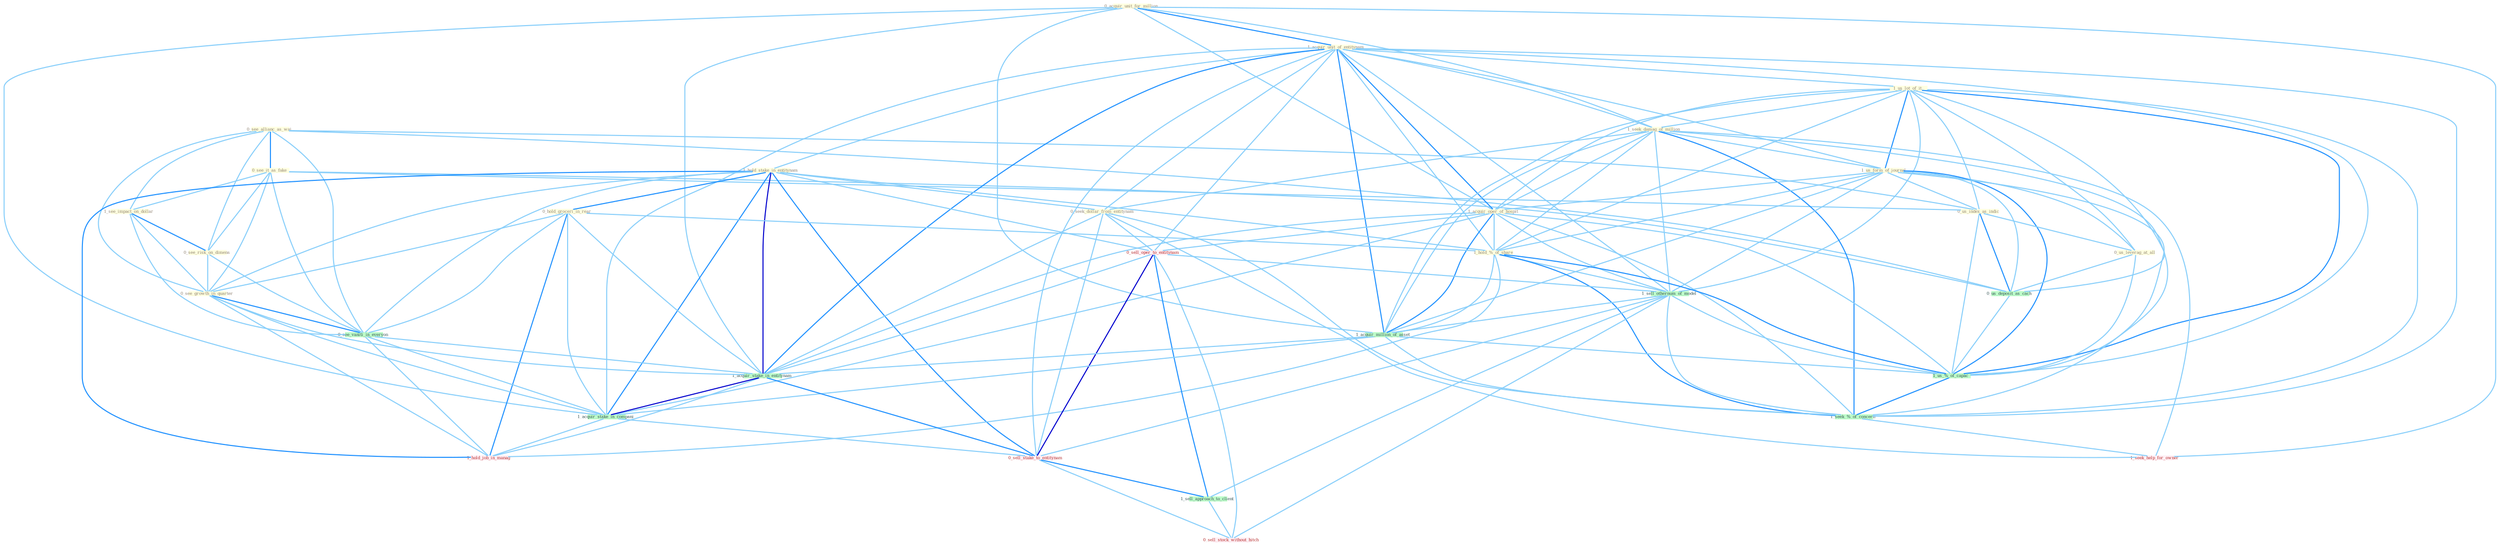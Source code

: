 Graph G{ 
    node
    [shape=polygon,style=filled,width=.5,height=.06,color="#BDFCC9",fixedsize=true,fontsize=4,
    fontcolor="#2f4f4f"];
    {node
    [color="#ffffe0", fontcolor="#8b7d6b"] "0_see_allianc_as_wai " "0_see_it_as_fake " "0_acquir_unit_for_million " "1_acquir_unit_of_entitynam " "1_us_lot_of_it " "1_see_impact_on_dollar " "1_seek_damag_of_million " "1_hold_stake_in_entitynam " "0_seek_dollar_from_entitynam " "1_us_form_of_journal " "1_acquir_oper_of_hospit " "0_hold_groceri_in_rear " "0_see_risk_on_dimens " "0_us_index_as_indic " "1_hold_%_of_share " "0_us_leverag_at_all " "0_see_growth_in_quarter "}
{node [color="#fff0f5", fontcolor="#b22222"] "0_sell_oper_to_entitynam " "0_sell_stake_to_entitynam " "1_hold_job_in_manag " "0_sell_stock_without_hitch " "1_seek_help_for_owner "}
edge [color="#B0E2FF"];

	"0_see_allianc_as_wai " -- "0_see_it_as_fake " [w="2", color="#1e90ff" , len=0.8];
	"0_see_allianc_as_wai " -- "1_see_impact_on_dollar " [w="1", color="#87cefa" ];
	"0_see_allianc_as_wai " -- "0_see_risk_on_dimens " [w="1", color="#87cefa" ];
	"0_see_allianc_as_wai " -- "0_us_index_as_indic " [w="1", color="#87cefa" ];
	"0_see_allianc_as_wai " -- "0_see_growth_in_quarter " [w="1", color="#87cefa" ];
	"0_see_allianc_as_wai " -- "0_see_vaniti_in_everyon " [w="1", color="#87cefa" ];
	"0_see_allianc_as_wai " -- "0_us_deposit_as_cach " [w="1", color="#87cefa" ];
	"0_see_it_as_fake " -- "1_see_impact_on_dollar " [w="1", color="#87cefa" ];
	"0_see_it_as_fake " -- "0_see_risk_on_dimens " [w="1", color="#87cefa" ];
	"0_see_it_as_fake " -- "0_us_index_as_indic " [w="1", color="#87cefa" ];
	"0_see_it_as_fake " -- "0_see_growth_in_quarter " [w="1", color="#87cefa" ];
	"0_see_it_as_fake " -- "0_see_vaniti_in_everyon " [w="1", color="#87cefa" ];
	"0_see_it_as_fake " -- "0_us_deposit_as_cach " [w="1", color="#87cefa" ];
	"0_acquir_unit_for_million " -- "1_acquir_unit_of_entitynam " [w="2", color="#1e90ff" , len=0.8];
	"0_acquir_unit_for_million " -- "1_seek_damag_of_million " [w="1", color="#87cefa" ];
	"0_acquir_unit_for_million " -- "1_acquir_oper_of_hospit " [w="1", color="#87cefa" ];
	"0_acquir_unit_for_million " -- "1_acquir_million_of_asset " [w="1", color="#87cefa" ];
	"0_acquir_unit_for_million " -- "1_acquir_stake_in_entitynam " [w="1", color="#87cefa" ];
	"0_acquir_unit_for_million " -- "1_acquir_stake_in_compani " [w="1", color="#87cefa" ];
	"0_acquir_unit_for_million " -- "1_seek_help_for_owner " [w="1", color="#87cefa" ];
	"1_acquir_unit_of_entitynam " -- "1_us_lot_of_it " [w="1", color="#87cefa" ];
	"1_acquir_unit_of_entitynam " -- "1_seek_damag_of_million " [w="1", color="#87cefa" ];
	"1_acquir_unit_of_entitynam " -- "1_hold_stake_in_entitynam " [w="1", color="#87cefa" ];
	"1_acquir_unit_of_entitynam " -- "0_seek_dollar_from_entitynam " [w="1", color="#87cefa" ];
	"1_acquir_unit_of_entitynam " -- "1_us_form_of_journal " [w="1", color="#87cefa" ];
	"1_acquir_unit_of_entitynam " -- "1_acquir_oper_of_hospit " [w="2", color="#1e90ff" , len=0.8];
	"1_acquir_unit_of_entitynam " -- "1_hold_%_of_share " [w="1", color="#87cefa" ];
	"1_acquir_unit_of_entitynam " -- "0_sell_oper_to_entitynam " [w="1", color="#87cefa" ];
	"1_acquir_unit_of_entitynam " -- "1_sell_othernum_of_model " [w="1", color="#87cefa" ];
	"1_acquir_unit_of_entitynam " -- "1_acquir_million_of_asset " [w="2", color="#1e90ff" , len=0.8];
	"1_acquir_unit_of_entitynam " -- "1_acquir_stake_in_entitynam " [w="2", color="#1e90ff" , len=0.8];
	"1_acquir_unit_of_entitynam " -- "1_acquir_stake_in_compani " [w="1", color="#87cefa" ];
	"1_acquir_unit_of_entitynam " -- "0_sell_stake_to_entitynam " [w="1", color="#87cefa" ];
	"1_acquir_unit_of_entitynam " -- "1_us_%_of_capac " [w="1", color="#87cefa" ];
	"1_acquir_unit_of_entitynam " -- "1_seek_%_of_concern " [w="1", color="#87cefa" ];
	"1_us_lot_of_it " -- "1_seek_damag_of_million " [w="1", color="#87cefa" ];
	"1_us_lot_of_it " -- "1_us_form_of_journal " [w="2", color="#1e90ff" , len=0.8];
	"1_us_lot_of_it " -- "1_acquir_oper_of_hospit " [w="1", color="#87cefa" ];
	"1_us_lot_of_it " -- "0_us_index_as_indic " [w="1", color="#87cefa" ];
	"1_us_lot_of_it " -- "1_hold_%_of_share " [w="1", color="#87cefa" ];
	"1_us_lot_of_it " -- "0_us_leverag_at_all " [w="1", color="#87cefa" ];
	"1_us_lot_of_it " -- "1_sell_othernum_of_model " [w="1", color="#87cefa" ];
	"1_us_lot_of_it " -- "1_acquir_million_of_asset " [w="1", color="#87cefa" ];
	"1_us_lot_of_it " -- "0_us_deposit_as_cach " [w="1", color="#87cefa" ];
	"1_us_lot_of_it " -- "1_us_%_of_capac " [w="2", color="#1e90ff" , len=0.8];
	"1_us_lot_of_it " -- "1_seek_%_of_concern " [w="1", color="#87cefa" ];
	"1_see_impact_on_dollar " -- "0_see_risk_on_dimens " [w="2", color="#1e90ff" , len=0.8];
	"1_see_impact_on_dollar " -- "0_see_growth_in_quarter " [w="1", color="#87cefa" ];
	"1_see_impact_on_dollar " -- "0_see_vaniti_in_everyon " [w="1", color="#87cefa" ];
	"1_seek_damag_of_million " -- "0_seek_dollar_from_entitynam " [w="1", color="#87cefa" ];
	"1_seek_damag_of_million " -- "1_us_form_of_journal " [w="1", color="#87cefa" ];
	"1_seek_damag_of_million " -- "1_acquir_oper_of_hospit " [w="1", color="#87cefa" ];
	"1_seek_damag_of_million " -- "1_hold_%_of_share " [w="1", color="#87cefa" ];
	"1_seek_damag_of_million " -- "1_sell_othernum_of_model " [w="1", color="#87cefa" ];
	"1_seek_damag_of_million " -- "1_acquir_million_of_asset " [w="1", color="#87cefa" ];
	"1_seek_damag_of_million " -- "1_us_%_of_capac " [w="1", color="#87cefa" ];
	"1_seek_damag_of_million " -- "1_seek_%_of_concern " [w="2", color="#1e90ff" , len=0.8];
	"1_seek_damag_of_million " -- "1_seek_help_for_owner " [w="1", color="#87cefa" ];
	"1_hold_stake_in_entitynam " -- "0_seek_dollar_from_entitynam " [w="1", color="#87cefa" ];
	"1_hold_stake_in_entitynam " -- "0_hold_groceri_in_rear " [w="2", color="#1e90ff" , len=0.8];
	"1_hold_stake_in_entitynam " -- "1_hold_%_of_share " [w="1", color="#87cefa" ];
	"1_hold_stake_in_entitynam " -- "0_see_growth_in_quarter " [w="1", color="#87cefa" ];
	"1_hold_stake_in_entitynam " -- "0_sell_oper_to_entitynam " [w="1", color="#87cefa" ];
	"1_hold_stake_in_entitynam " -- "0_see_vaniti_in_everyon " [w="1", color="#87cefa" ];
	"1_hold_stake_in_entitynam " -- "1_acquir_stake_in_entitynam " [w="3", color="#0000cd" , len=0.6];
	"1_hold_stake_in_entitynam " -- "1_acquir_stake_in_compani " [w="2", color="#1e90ff" , len=0.8];
	"1_hold_stake_in_entitynam " -- "0_sell_stake_to_entitynam " [w="2", color="#1e90ff" , len=0.8];
	"1_hold_stake_in_entitynam " -- "1_hold_job_in_manag " [w="2", color="#1e90ff" , len=0.8];
	"0_seek_dollar_from_entitynam " -- "0_sell_oper_to_entitynam " [w="1", color="#87cefa" ];
	"0_seek_dollar_from_entitynam " -- "1_acquir_stake_in_entitynam " [w="1", color="#87cefa" ];
	"0_seek_dollar_from_entitynam " -- "0_sell_stake_to_entitynam " [w="1", color="#87cefa" ];
	"0_seek_dollar_from_entitynam " -- "1_seek_%_of_concern " [w="1", color="#87cefa" ];
	"0_seek_dollar_from_entitynam " -- "1_seek_help_for_owner " [w="1", color="#87cefa" ];
	"1_us_form_of_journal " -- "1_acquir_oper_of_hospit " [w="1", color="#87cefa" ];
	"1_us_form_of_journal " -- "0_us_index_as_indic " [w="1", color="#87cefa" ];
	"1_us_form_of_journal " -- "1_hold_%_of_share " [w="1", color="#87cefa" ];
	"1_us_form_of_journal " -- "0_us_leverag_at_all " [w="1", color="#87cefa" ];
	"1_us_form_of_journal " -- "1_sell_othernum_of_model " [w="1", color="#87cefa" ];
	"1_us_form_of_journal " -- "1_acquir_million_of_asset " [w="1", color="#87cefa" ];
	"1_us_form_of_journal " -- "0_us_deposit_as_cach " [w="1", color="#87cefa" ];
	"1_us_form_of_journal " -- "1_us_%_of_capac " [w="2", color="#1e90ff" , len=0.8];
	"1_us_form_of_journal " -- "1_seek_%_of_concern " [w="1", color="#87cefa" ];
	"1_acquir_oper_of_hospit " -- "1_hold_%_of_share " [w="1", color="#87cefa" ];
	"1_acquir_oper_of_hospit " -- "0_sell_oper_to_entitynam " [w="1", color="#87cefa" ];
	"1_acquir_oper_of_hospit " -- "1_sell_othernum_of_model " [w="1", color="#87cefa" ];
	"1_acquir_oper_of_hospit " -- "1_acquir_million_of_asset " [w="2", color="#1e90ff" , len=0.8];
	"1_acquir_oper_of_hospit " -- "1_acquir_stake_in_entitynam " [w="1", color="#87cefa" ];
	"1_acquir_oper_of_hospit " -- "1_acquir_stake_in_compani " [w="1", color="#87cefa" ];
	"1_acquir_oper_of_hospit " -- "1_us_%_of_capac " [w="1", color="#87cefa" ];
	"1_acquir_oper_of_hospit " -- "1_seek_%_of_concern " [w="1", color="#87cefa" ];
	"0_hold_groceri_in_rear " -- "1_hold_%_of_share " [w="1", color="#87cefa" ];
	"0_hold_groceri_in_rear " -- "0_see_growth_in_quarter " [w="1", color="#87cefa" ];
	"0_hold_groceri_in_rear " -- "0_see_vaniti_in_everyon " [w="1", color="#87cefa" ];
	"0_hold_groceri_in_rear " -- "1_acquir_stake_in_entitynam " [w="1", color="#87cefa" ];
	"0_hold_groceri_in_rear " -- "1_acquir_stake_in_compani " [w="1", color="#87cefa" ];
	"0_hold_groceri_in_rear " -- "1_hold_job_in_manag " [w="2", color="#1e90ff" , len=0.8];
	"0_see_risk_on_dimens " -- "0_see_growth_in_quarter " [w="1", color="#87cefa" ];
	"0_see_risk_on_dimens " -- "0_see_vaniti_in_everyon " [w="1", color="#87cefa" ];
	"0_us_index_as_indic " -- "0_us_leverag_at_all " [w="1", color="#87cefa" ];
	"0_us_index_as_indic " -- "0_us_deposit_as_cach " [w="2", color="#1e90ff" , len=0.8];
	"0_us_index_as_indic " -- "1_us_%_of_capac " [w="1", color="#87cefa" ];
	"1_hold_%_of_share " -- "1_sell_othernum_of_model " [w="1", color="#87cefa" ];
	"1_hold_%_of_share " -- "1_acquir_million_of_asset " [w="1", color="#87cefa" ];
	"1_hold_%_of_share " -- "1_us_%_of_capac " [w="2", color="#1e90ff" , len=0.8];
	"1_hold_%_of_share " -- "1_hold_job_in_manag " [w="1", color="#87cefa" ];
	"1_hold_%_of_share " -- "1_seek_%_of_concern " [w="2", color="#1e90ff" , len=0.8];
	"0_us_leverag_at_all " -- "0_us_deposit_as_cach " [w="1", color="#87cefa" ];
	"0_us_leverag_at_all " -- "1_us_%_of_capac " [w="1", color="#87cefa" ];
	"0_see_growth_in_quarter " -- "0_see_vaniti_in_everyon " [w="2", color="#1e90ff" , len=0.8];
	"0_see_growth_in_quarter " -- "1_acquir_stake_in_entitynam " [w="1", color="#87cefa" ];
	"0_see_growth_in_quarter " -- "1_acquir_stake_in_compani " [w="1", color="#87cefa" ];
	"0_see_growth_in_quarter " -- "1_hold_job_in_manag " [w="1", color="#87cefa" ];
	"0_sell_oper_to_entitynam " -- "1_sell_othernum_of_model " [w="1", color="#87cefa" ];
	"0_sell_oper_to_entitynam " -- "1_acquir_stake_in_entitynam " [w="1", color="#87cefa" ];
	"0_sell_oper_to_entitynam " -- "0_sell_stake_to_entitynam " [w="3", color="#0000cd" , len=0.6];
	"0_sell_oper_to_entitynam " -- "1_sell_approach_to_client " [w="2", color="#1e90ff" , len=0.8];
	"0_sell_oper_to_entitynam " -- "0_sell_stock_without_hitch " [w="1", color="#87cefa" ];
	"1_sell_othernum_of_model " -- "1_acquir_million_of_asset " [w="1", color="#87cefa" ];
	"1_sell_othernum_of_model " -- "0_sell_stake_to_entitynam " [w="1", color="#87cefa" ];
	"1_sell_othernum_of_model " -- "1_us_%_of_capac " [w="1", color="#87cefa" ];
	"1_sell_othernum_of_model " -- "1_sell_approach_to_client " [w="1", color="#87cefa" ];
	"1_sell_othernum_of_model " -- "0_sell_stock_without_hitch " [w="1", color="#87cefa" ];
	"1_sell_othernum_of_model " -- "1_seek_%_of_concern " [w="1", color="#87cefa" ];
	"0_see_vaniti_in_everyon " -- "1_acquir_stake_in_entitynam " [w="1", color="#87cefa" ];
	"0_see_vaniti_in_everyon " -- "1_acquir_stake_in_compani " [w="1", color="#87cefa" ];
	"0_see_vaniti_in_everyon " -- "1_hold_job_in_manag " [w="1", color="#87cefa" ];
	"1_acquir_million_of_asset " -- "1_acquir_stake_in_entitynam " [w="1", color="#87cefa" ];
	"1_acquir_million_of_asset " -- "1_acquir_stake_in_compani " [w="1", color="#87cefa" ];
	"1_acquir_million_of_asset " -- "1_us_%_of_capac " [w="1", color="#87cefa" ];
	"1_acquir_million_of_asset " -- "1_seek_%_of_concern " [w="1", color="#87cefa" ];
	"0_us_deposit_as_cach " -- "1_us_%_of_capac " [w="1", color="#87cefa" ];
	"1_acquir_stake_in_entitynam " -- "1_acquir_stake_in_compani " [w="3", color="#0000cd" , len=0.6];
	"1_acquir_stake_in_entitynam " -- "0_sell_stake_to_entitynam " [w="2", color="#1e90ff" , len=0.8];
	"1_acquir_stake_in_entitynam " -- "1_hold_job_in_manag " [w="1", color="#87cefa" ];
	"1_acquir_stake_in_compani " -- "0_sell_stake_to_entitynam " [w="1", color="#87cefa" ];
	"1_acquir_stake_in_compani " -- "1_hold_job_in_manag " [w="1", color="#87cefa" ];
	"0_sell_stake_to_entitynam " -- "1_sell_approach_to_client " [w="2", color="#1e90ff" , len=0.8];
	"0_sell_stake_to_entitynam " -- "0_sell_stock_without_hitch " [w="1", color="#87cefa" ];
	"1_us_%_of_capac " -- "1_seek_%_of_concern " [w="2", color="#1e90ff" , len=0.8];
	"1_sell_approach_to_client " -- "0_sell_stock_without_hitch " [w="1", color="#87cefa" ];
	"1_seek_%_of_concern " -- "1_seek_help_for_owner " [w="1", color="#87cefa" ];
}